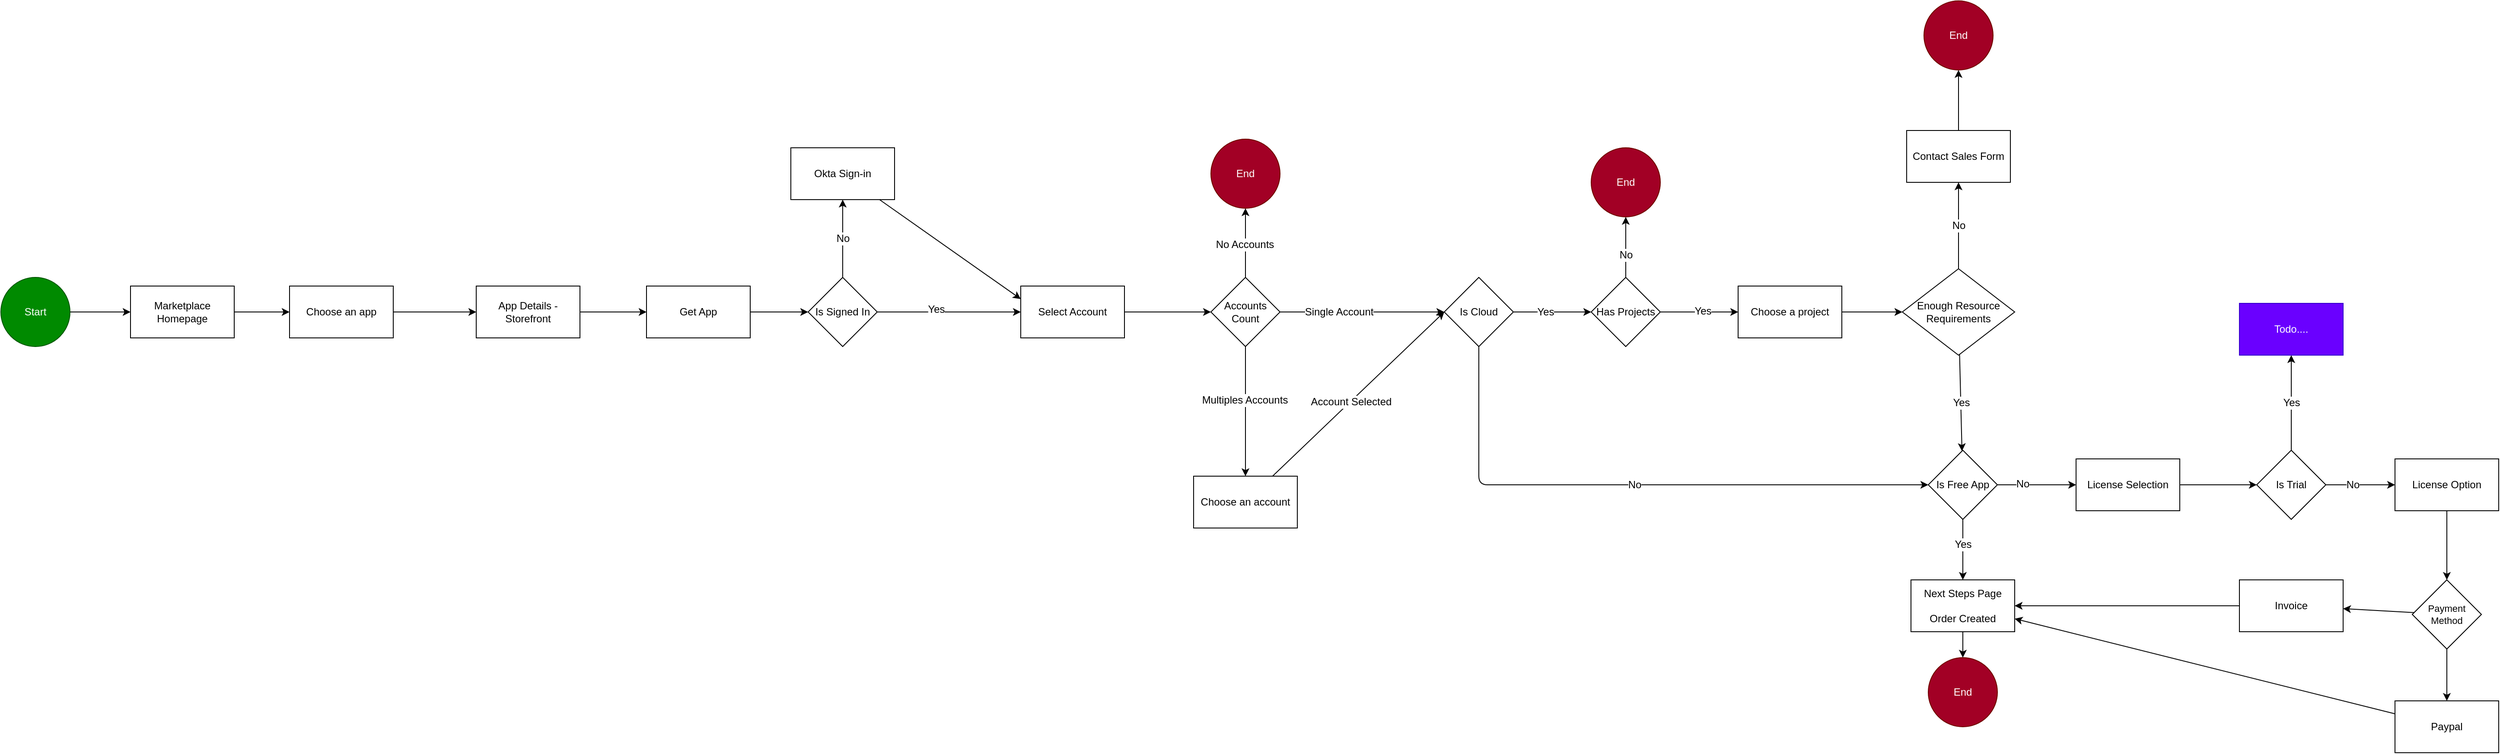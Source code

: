 <mxfile>
    <diagram id="vMPgb5gQYZj_BzsvuafU" name="Página-1">
        <mxGraphModel dx="1236" dy="2175" grid="1" gridSize="10" guides="1" tooltips="1" connect="1" arrows="1" fold="1" page="1" pageScale="1" pageWidth="827" pageHeight="1169" math="0" shadow="0">
            <root>
                <mxCell id="0"/>
                <mxCell id="1" parent="0"/>
                <mxCell id="28" style="edgeStyle=none;html=1;entryX=0;entryY=0.5;entryDx=0;entryDy=0;fontSize=12;" parent="1" source="23" target="27" edge="1">
                    <mxGeometry relative="1" as="geometry"/>
                </mxCell>
                <mxCell id="23" value="Start" style="ellipse;whiteSpace=wrap;html=1;fillColor=#008a00;fontColor=#ffffff;strokeColor=#005700;fontSize=12;" parent="1" vertex="1">
                    <mxGeometry x="80" y="230" width="80" height="80" as="geometry"/>
                </mxCell>
                <mxCell id="40" value="" style="edgeStyle=none;html=1;fontSize=12;" parent="1" source="27" target="37" edge="1">
                    <mxGeometry relative="1" as="geometry"/>
                </mxCell>
                <mxCell id="27" value="Marketplace Homepage" style="whiteSpace=wrap;html=1;fontSize=12;" parent="1" vertex="1">
                    <mxGeometry x="230" y="240" width="120" height="60" as="geometry"/>
                </mxCell>
                <mxCell id="39" value="" style="edgeStyle=none;html=1;fontSize=12;" parent="1" source="37" target="38" edge="1">
                    <mxGeometry relative="1" as="geometry"/>
                </mxCell>
                <mxCell id="37" value="Choose an app" style="whiteSpace=wrap;html=1;fontSize=12;" parent="1" vertex="1">
                    <mxGeometry x="414" y="240" width="120" height="60" as="geometry"/>
                </mxCell>
                <mxCell id="47" value="" style="edgeStyle=none;html=1;entryX=0;entryY=0.5;entryDx=0;entryDy=0;fontSize=12;" parent="1" source="38" target="41" edge="1">
                    <mxGeometry relative="1" as="geometry">
                        <mxPoint x="760" y="350" as="targetPoint"/>
                    </mxGeometry>
                </mxCell>
                <mxCell id="38" value="App Details - Storefront" style="whiteSpace=wrap;html=1;fontSize=12;" parent="1" vertex="1">
                    <mxGeometry x="630" y="240" width="120" height="60" as="geometry"/>
                </mxCell>
                <mxCell id="55" value="" style="edgeStyle=none;html=1;fontSize=12;" parent="1" source="41" target="46" edge="1">
                    <mxGeometry relative="1" as="geometry"/>
                </mxCell>
                <mxCell id="41" value="Get App" style="whiteSpace=wrap;html=1;fontSize=12;" parent="1" vertex="1">
                    <mxGeometry x="827" y="240" width="120" height="60" as="geometry"/>
                </mxCell>
                <mxCell id="49" value="No" style="edgeStyle=none;html=1;fontSize=12;" parent="1" source="46" target="48" edge="1">
                    <mxGeometry relative="1" as="geometry"/>
                </mxCell>
                <mxCell id="54" style="edgeStyle=none;html=1;exitX=1;exitY=0.5;exitDx=0;exitDy=0;entryX=0;entryY=0.5;entryDx=0;entryDy=0;fontSize=12;" parent="1" source="46" target="57" edge="1">
                    <mxGeometry relative="1" as="geometry">
                        <mxPoint x="1234" y="270" as="targetPoint"/>
                    </mxGeometry>
                </mxCell>
                <mxCell id="56" value="Yes" style="edgeLabel;html=1;align=center;verticalAlign=middle;resizable=0;points=[];fontSize=12;" parent="54" vertex="1" connectable="0">
                    <mxGeometry x="-0.189" y="3" relative="1" as="geometry">
                        <mxPoint as="offset"/>
                    </mxGeometry>
                </mxCell>
                <mxCell id="46" value="Is Signed In" style="rhombus;whiteSpace=wrap;html=1;fontSize=12;" parent="1" vertex="1">
                    <mxGeometry x="1014" y="230" width="80" height="80" as="geometry"/>
                </mxCell>
                <mxCell id="50" style="edgeStyle=none;html=1;entryX=0;entryY=0.25;entryDx=0;entryDy=0;fontSize=12;" parent="1" source="48" target="57" edge="1">
                    <mxGeometry relative="1" as="geometry">
                        <mxPoint x="1250" y="254" as="targetPoint"/>
                    </mxGeometry>
                </mxCell>
                <mxCell id="48" value="Okta Sign-in" style="whiteSpace=wrap;html=1;fontSize=12;" parent="1" vertex="1">
                    <mxGeometry x="994" y="80" width="120" height="60" as="geometry"/>
                </mxCell>
                <mxCell id="63" value="" style="edgeStyle=none;html=1;fontSize=12;" parent="1" source="57" target="62" edge="1">
                    <mxGeometry relative="1" as="geometry"/>
                </mxCell>
                <mxCell id="57" value="Select Account" style="whiteSpace=wrap;html=1;fontSize=12;" parent="1" vertex="1">
                    <mxGeometry x="1260" y="240" width="120" height="60" as="geometry"/>
                </mxCell>
                <mxCell id="65" value="" style="edgeStyle=none;html=1;fontSize=12;" parent="1" source="62" target="64" edge="1">
                    <mxGeometry relative="1" as="geometry"/>
                </mxCell>
                <mxCell id="66" value="Multiples Accounts" style="edgeLabel;html=1;align=center;verticalAlign=middle;resizable=0;points=[];fontSize=12;" parent="65" vertex="1" connectable="0">
                    <mxGeometry x="-0.178" y="-1" relative="1" as="geometry">
                        <mxPoint as="offset"/>
                    </mxGeometry>
                </mxCell>
                <mxCell id="69" value="" style="edgeStyle=none;html=1;fontSize=12;" parent="1" source="62" target="68" edge="1">
                    <mxGeometry relative="1" as="geometry"/>
                </mxCell>
                <mxCell id="70" value="No Accounts" style="edgeLabel;html=1;align=center;verticalAlign=middle;resizable=0;points=[];fontSize=12;" parent="69" vertex="1" connectable="0">
                    <mxGeometry x="-0.053" y="1" relative="1" as="geometry">
                        <mxPoint as="offset"/>
                    </mxGeometry>
                </mxCell>
                <mxCell id="72" value="" style="edgeStyle=none;html=1;entryX=0;entryY=0.5;entryDx=0;entryDy=0;fontSize=12;" parent="1" source="62" target="76" edge="1">
                    <mxGeometry relative="1" as="geometry">
                        <mxPoint x="1720" y="270" as="targetPoint"/>
                    </mxGeometry>
                </mxCell>
                <mxCell id="73" value="Single Account" style="edgeLabel;html=1;align=center;verticalAlign=middle;resizable=0;points=[];fontSize=12;" parent="72" vertex="1" connectable="0">
                    <mxGeometry x="-0.283" relative="1" as="geometry">
                        <mxPoint as="offset"/>
                    </mxGeometry>
                </mxCell>
                <mxCell id="62" value="Accounts Count" style="rhombus;whiteSpace=wrap;html=1;fontSize=12;" parent="1" vertex="1">
                    <mxGeometry x="1480" y="230" width="80" height="80" as="geometry"/>
                </mxCell>
                <mxCell id="74" style="edgeStyle=none;html=1;entryX=0;entryY=0.5;entryDx=0;entryDy=0;fontSize=12;" parent="1" source="64" target="76" edge="1">
                    <mxGeometry relative="1" as="geometry">
                        <mxPoint x="1720" y="300" as="targetPoint"/>
                    </mxGeometry>
                </mxCell>
                <mxCell id="75" value="Account Selected" style="edgeLabel;html=1;align=center;verticalAlign=middle;resizable=0;points=[];fontSize=12;" parent="74" vertex="1" connectable="0">
                    <mxGeometry x="-0.087" relative="1" as="geometry">
                        <mxPoint as="offset"/>
                    </mxGeometry>
                </mxCell>
                <mxCell id="64" value="Choose an account" style="whiteSpace=wrap;html=1;fontSize=12;" parent="1" vertex="1">
                    <mxGeometry x="1460" y="460" width="120" height="60" as="geometry"/>
                </mxCell>
                <mxCell id="68" value="End" style="ellipse;whiteSpace=wrap;html=1;fillColor=#a20025;fontColor=#ffffff;strokeColor=#6F0000;fontSize=12;" parent="1" vertex="1">
                    <mxGeometry x="1480" y="70" width="80" height="80" as="geometry"/>
                </mxCell>
                <mxCell id="78" value="" style="edgeStyle=none;html=1;fontFamily=Helvetica;fontSize=12;fontColor=default;" parent="1" target="80" edge="1">
                    <mxGeometry relative="1" as="geometry">
                        <mxPoint x="1810" y="270" as="sourcePoint"/>
                        <mxPoint x="1890" y="270" as="targetPoint"/>
                    </mxGeometry>
                </mxCell>
                <mxCell id="79" value="Yes" style="edgeLabel;html=1;align=center;verticalAlign=middle;resizable=0;points=[];fontSize=12;fontFamily=Helvetica;fontColor=default;" parent="78" vertex="1" connectable="0">
                    <mxGeometry x="-0.273" y="-2" relative="1" as="geometry">
                        <mxPoint x="17" y="-2" as="offset"/>
                    </mxGeometry>
                </mxCell>
                <mxCell id="82" value="" style="edgeStyle=none;html=1;fontFamily=Helvetica;fontSize=12;fontColor=default;exitX=0.5;exitY=0;exitDx=0;exitDy=0;" parent="1" source="80" target="81" edge="1">
                    <mxGeometry relative="1" as="geometry"/>
                </mxCell>
                <mxCell id="83" value="No" style="edgeLabel;html=1;align=center;verticalAlign=middle;resizable=0;points=[];fontSize=12;fontFamily=Helvetica;fontColor=default;" parent="82" vertex="1" connectable="0">
                    <mxGeometry x="-0.241" relative="1" as="geometry">
                        <mxPoint as="offset"/>
                    </mxGeometry>
                </mxCell>
                <mxCell id="107" value="No" style="edgeStyle=none;html=1;entryX=0;entryY=0.5;entryDx=0;entryDy=0;fontFamily=Helvetica;fontSize=12;fontColor=default;" parent="1" source="76" target="97" edge="1">
                    <mxGeometry relative="1" as="geometry">
                        <Array as="points">
                            <mxPoint x="1790" y="470"/>
                        </Array>
                    </mxGeometry>
                </mxCell>
                <mxCell id="76" value="Is Cloud" style="rhombus;whiteSpace=wrap;html=1;strokeColor=default;fontFamily=Helvetica;fontSize=12;fontColor=default;fillColor=default;" parent="1" vertex="1">
                    <mxGeometry x="1750" y="230" width="80" height="80" as="geometry"/>
                </mxCell>
                <mxCell id="85" value="" style="edgeStyle=none;html=1;fontFamily=Helvetica;fontSize=12;fontColor=default;entryX=0;entryY=0.5;entryDx=0;entryDy=0;" parent="1" source="80" target="87" edge="1">
                    <mxGeometry relative="1" as="geometry">
                        <mxPoint x="2050" y="270" as="targetPoint"/>
                    </mxGeometry>
                </mxCell>
                <mxCell id="86" value="Yes" style="edgeLabel;html=1;align=center;verticalAlign=middle;resizable=0;points=[];fontSize=12;fontFamily=Helvetica;fontColor=default;" parent="85" vertex="1" connectable="0">
                    <mxGeometry x="0.091" y="1" relative="1" as="geometry">
                        <mxPoint as="offset"/>
                    </mxGeometry>
                </mxCell>
                <mxCell id="80" value="Has Projects" style="rhombus;whiteSpace=wrap;html=1;strokeColor=default;fontFamily=Helvetica;fontSize=12;fontColor=default;fillColor=default;" parent="1" vertex="1">
                    <mxGeometry x="1920" y="230" width="80" height="80" as="geometry"/>
                </mxCell>
                <mxCell id="81" value="End" style="ellipse;whiteSpace=wrap;html=1;fillColor=#a20025;fontColor=#ffffff;strokeColor=#6F0000;fontSize=12;" parent="1" vertex="1">
                    <mxGeometry x="1920" y="80" width="80" height="80" as="geometry"/>
                </mxCell>
                <mxCell id="89" value="" style="edgeStyle=none;html=1;fontFamily=Helvetica;fontSize=12;fontColor=default;" parent="1" source="87" target="88" edge="1">
                    <mxGeometry relative="1" as="geometry"/>
                </mxCell>
                <mxCell id="87" value="Choose a project" style="whiteSpace=wrap;html=1;strokeColor=default;fontFamily=Helvetica;fontSize=12;fontColor=default;fillColor=default;" parent="1" vertex="1">
                    <mxGeometry x="2090" y="240" width="120" height="60" as="geometry"/>
                </mxCell>
                <mxCell id="91" value="No" style="edgeStyle=none;html=1;fontFamily=Helvetica;fontSize=12;fontColor=default;" parent="1" source="88" target="90" edge="1">
                    <mxGeometry relative="1" as="geometry"/>
                </mxCell>
                <mxCell id="95" value="Yes" style="edgeStyle=none;html=1;fontFamily=Helvetica;fontSize=12;fontColor=default;" parent="1" source="88" target="97" edge="1">
                    <mxGeometry relative="1" as="geometry">
                        <mxPoint x="2495" y="270" as="targetPoint"/>
                    </mxGeometry>
                </mxCell>
                <mxCell id="88" value="&lt;font style=&quot;font-size: 12px;&quot;&gt;Enough Resource Requirements&lt;/font&gt;" style="rhombus;whiteSpace=wrap;html=1;fontSize=12;" parent="1" vertex="1">
                    <mxGeometry x="2280" y="220" width="130" height="100" as="geometry"/>
                </mxCell>
                <mxCell id="93" value="" style="edgeStyle=none;html=1;fontFamily=Helvetica;fontSize=12;fontColor=default;" parent="1" source="90" target="92" edge="1">
                    <mxGeometry relative="1" as="geometry"/>
                </mxCell>
                <mxCell id="90" value="Contact Sales Form" style="whiteSpace=wrap;html=1;fontSize=12;" parent="1" vertex="1">
                    <mxGeometry x="2285" y="60" width="120" height="60" as="geometry"/>
                </mxCell>
                <mxCell id="92" value="End" style="ellipse;whiteSpace=wrap;html=1;fillColor=#a20025;fontColor=#ffffff;strokeColor=#6F0000;fontSize=12;" parent="1" vertex="1">
                    <mxGeometry x="2305" y="-90" width="80" height="80" as="geometry"/>
                </mxCell>
                <mxCell id="99" value="" style="edgeStyle=none;html=1;fontFamily=Helvetica;fontSize=12;fontColor=default;entryX=0.5;entryY=0;entryDx=0;entryDy=0;" parent="1" source="97" target="101" edge="1">
                    <mxGeometry relative="1" as="geometry">
                        <mxPoint x="2640" y="270" as="targetPoint"/>
                    </mxGeometry>
                </mxCell>
                <mxCell id="103" value="Yes" style="edgeLabel;html=1;align=center;verticalAlign=middle;resizable=0;points=[];fontSize=12;fontFamily=Helvetica;fontColor=default;" parent="99" vertex="1" connectable="0">
                    <mxGeometry x="-0.169" relative="1" as="geometry">
                        <mxPoint as="offset"/>
                    </mxGeometry>
                </mxCell>
                <mxCell id="109" value="" style="edgeStyle=none;html=1;fontFamily=Helvetica;fontSize=12;fontColor=default;" parent="1" source="97" target="108" edge="1">
                    <mxGeometry relative="1" as="geometry"/>
                </mxCell>
                <mxCell id="110" value="No" style="edgeLabel;html=1;align=center;verticalAlign=middle;resizable=0;points=[];fontSize=12;fontFamily=Helvetica;fontColor=default;" parent="109" vertex="1" connectable="0">
                    <mxGeometry x="-0.379" y="1" relative="1" as="geometry">
                        <mxPoint as="offset"/>
                    </mxGeometry>
                </mxCell>
                <mxCell id="97" value="Is Free App" style="rhombus;whiteSpace=wrap;html=1;strokeColor=default;fontFamily=Helvetica;fontSize=12;fontColor=default;fillColor=default;" parent="1" vertex="1">
                    <mxGeometry x="2310" y="430" width="80" height="80" as="geometry"/>
                </mxCell>
                <mxCell id="100" value="End" style="ellipse;whiteSpace=wrap;html=1;strokeColor=#6F0000;fontFamily=Helvetica;fontSize=12;fontColor=#ffffff;fillColor=#a20025;" parent="1" vertex="1">
                    <mxGeometry x="2310" y="670" width="80" height="80" as="geometry"/>
                </mxCell>
                <mxCell id="102" value="" style="edgeStyle=none;html=1;fontFamily=Helvetica;fontSize=12;fontColor=default;" parent="1" source="101" target="100" edge="1">
                    <mxGeometry relative="1" as="geometry"/>
                </mxCell>
                <mxCell id="101" value="Next Steps Page&lt;br style=&quot;font-size: 12px;&quot;&gt;&lt;br style=&quot;font-size: 12px;&quot;&gt;Order Created" style="whiteSpace=wrap;html=1;strokeColor=default;fontFamily=Helvetica;fontSize=12;fontColor=default;fillColor=default;" parent="1" vertex="1">
                    <mxGeometry x="2290" y="580" width="120" height="60" as="geometry"/>
                </mxCell>
                <mxCell id="112" value="" style="edgeStyle=none;html=1;fontFamily=Helvetica;fontSize=12;fontColor=default;" parent="1" source="108" target="111" edge="1">
                    <mxGeometry relative="1" as="geometry"/>
                </mxCell>
                <mxCell id="108" value="License Selection" style="whiteSpace=wrap;html=1;fontSize=12;" parent="1" vertex="1">
                    <mxGeometry x="2481" y="440" width="120" height="60" as="geometry"/>
                </mxCell>
                <mxCell id="114" value="Yes" style="edgeStyle=none;html=1;fontFamily=Helvetica;fontSize=12;fontColor=default;" parent="1" source="111" target="113" edge="1">
                    <mxGeometry relative="1" as="geometry"/>
                </mxCell>
                <mxCell id="116" value="" style="edgeStyle=none;html=1;fontFamily=Helvetica;fontSize=12;fontColor=default;" parent="1" source="111" target="115" edge="1">
                    <mxGeometry relative="1" as="geometry"/>
                </mxCell>
                <mxCell id="117" value="No" style="edgeLabel;html=1;align=center;verticalAlign=middle;resizable=0;points=[];fontSize=12;fontFamily=Helvetica;fontColor=default;" parent="116" vertex="1" connectable="0">
                    <mxGeometry x="-0.219" relative="1" as="geometry">
                        <mxPoint as="offset"/>
                    </mxGeometry>
                </mxCell>
                <mxCell id="111" value="Is Trial" style="rhombus;whiteSpace=wrap;html=1;fontSize=12;" parent="1" vertex="1">
                    <mxGeometry x="2690" y="430" width="80" height="80" as="geometry"/>
                </mxCell>
                <mxCell id="113" value="Todo...." style="whiteSpace=wrap;html=1;fontSize=12;strokeColor=#3700CC;fontFamily=Helvetica;fontColor=#ffffff;fillColor=#6a00ff;" parent="1" vertex="1">
                    <mxGeometry x="2670" y="260" width="120" height="60" as="geometry"/>
                </mxCell>
                <mxCell id="119" value="" style="edgeStyle=none;html=1;fontFamily=Helvetica;fontSize=12;fontColor=default;entryX=0.5;entryY=0;entryDx=0;entryDy=0;" parent="1" source="115" target="120" edge="1">
                    <mxGeometry relative="1" as="geometry">
                        <mxPoint x="3050" y="470" as="targetPoint"/>
                    </mxGeometry>
                </mxCell>
                <mxCell id="115" value="License Option" style="whiteSpace=wrap;html=1;fontSize=12;" parent="1" vertex="1">
                    <mxGeometry x="2850" y="440" width="120" height="60" as="geometry"/>
                </mxCell>
                <mxCell id="122" value="" style="edgeStyle=none;html=1;fontFamily=Helvetica;fontSize=12;fontColor=default;" parent="1" source="120" target="121" edge="1">
                    <mxGeometry relative="1" as="geometry"/>
                </mxCell>
                <mxCell id="124" value="" style="edgeStyle=none;html=1;fontFamily=Helvetica;fontSize=12;fontColor=default;" parent="1" source="120" target="123" edge="1">
                    <mxGeometry relative="1" as="geometry"/>
                </mxCell>
                <mxCell id="120" value="Payment Method" style="rhombus;whiteSpace=wrap;html=1;strokeColor=default;fontFamily=Helvetica;fontSize=11;fontColor=default;fillColor=default;" parent="1" vertex="1">
                    <mxGeometry x="2870" y="580" width="80" height="80" as="geometry"/>
                </mxCell>
                <mxCell id="127" style="edgeStyle=none;html=1;fontFamily=Helvetica;fontSize=12;fontColor=default;" parent="1" source="121" target="101" edge="1">
                    <mxGeometry relative="1" as="geometry"/>
                </mxCell>
                <mxCell id="121" value="Invoice" style="whiteSpace=wrap;html=1;" parent="1" vertex="1">
                    <mxGeometry x="2670" y="580" width="120" height="60" as="geometry"/>
                </mxCell>
                <mxCell id="126" style="edgeStyle=none;html=1;fontFamily=Helvetica;fontSize=12;fontColor=default;" parent="1" source="123" target="101" edge="1">
                    <mxGeometry relative="1" as="geometry">
                        <mxPoint x="2660" y="720" as="targetPoint"/>
                    </mxGeometry>
                </mxCell>
                <mxCell id="123" value="Paypal" style="whiteSpace=wrap;html=1;" parent="1" vertex="1">
                    <mxGeometry x="2850" y="720" width="120" height="60" as="geometry"/>
                </mxCell>
            </root>
        </mxGraphModel>
    </diagram>
</mxfile>